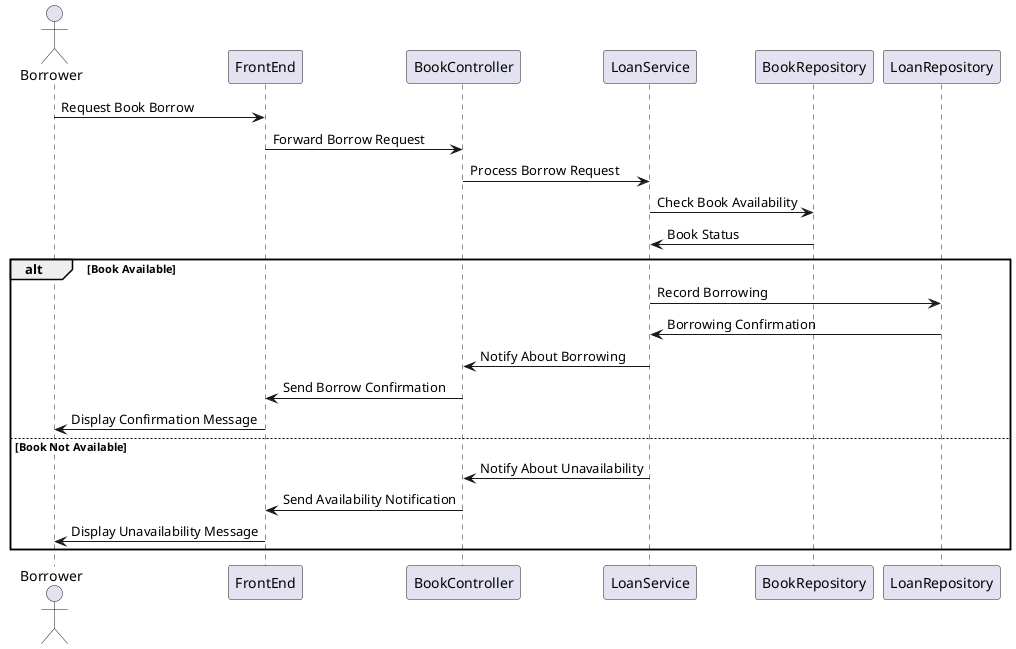 @startuml
actor Borrower
participant FrontEnd
participant BookController
participant LoanService
participant BookRepository
participant LoanRepository

Borrower -> FrontEnd: Request Book Borrow
FrontEnd -> BookController: Forward Borrow Request
BookController -> LoanService: Process Borrow Request
LoanService -> BookRepository: Check Book Availability
BookRepository -> LoanService: Book Status

alt Book Available
    LoanService -> LoanRepository: Record Borrowing
    LoanRepository -> LoanService: Borrowing Confirmation
    LoanService -> BookController: Notify About Borrowing
    BookController -> FrontEnd: Send Borrow Confirmation
    FrontEnd -> Borrower: Display Confirmation Message
else Book Not Available
    LoanService -> BookController: Notify About Unavailability
    BookController -> FrontEnd: Send Availability Notification
    FrontEnd -> Borrower: Display Unavailability Message
end
@enduml
